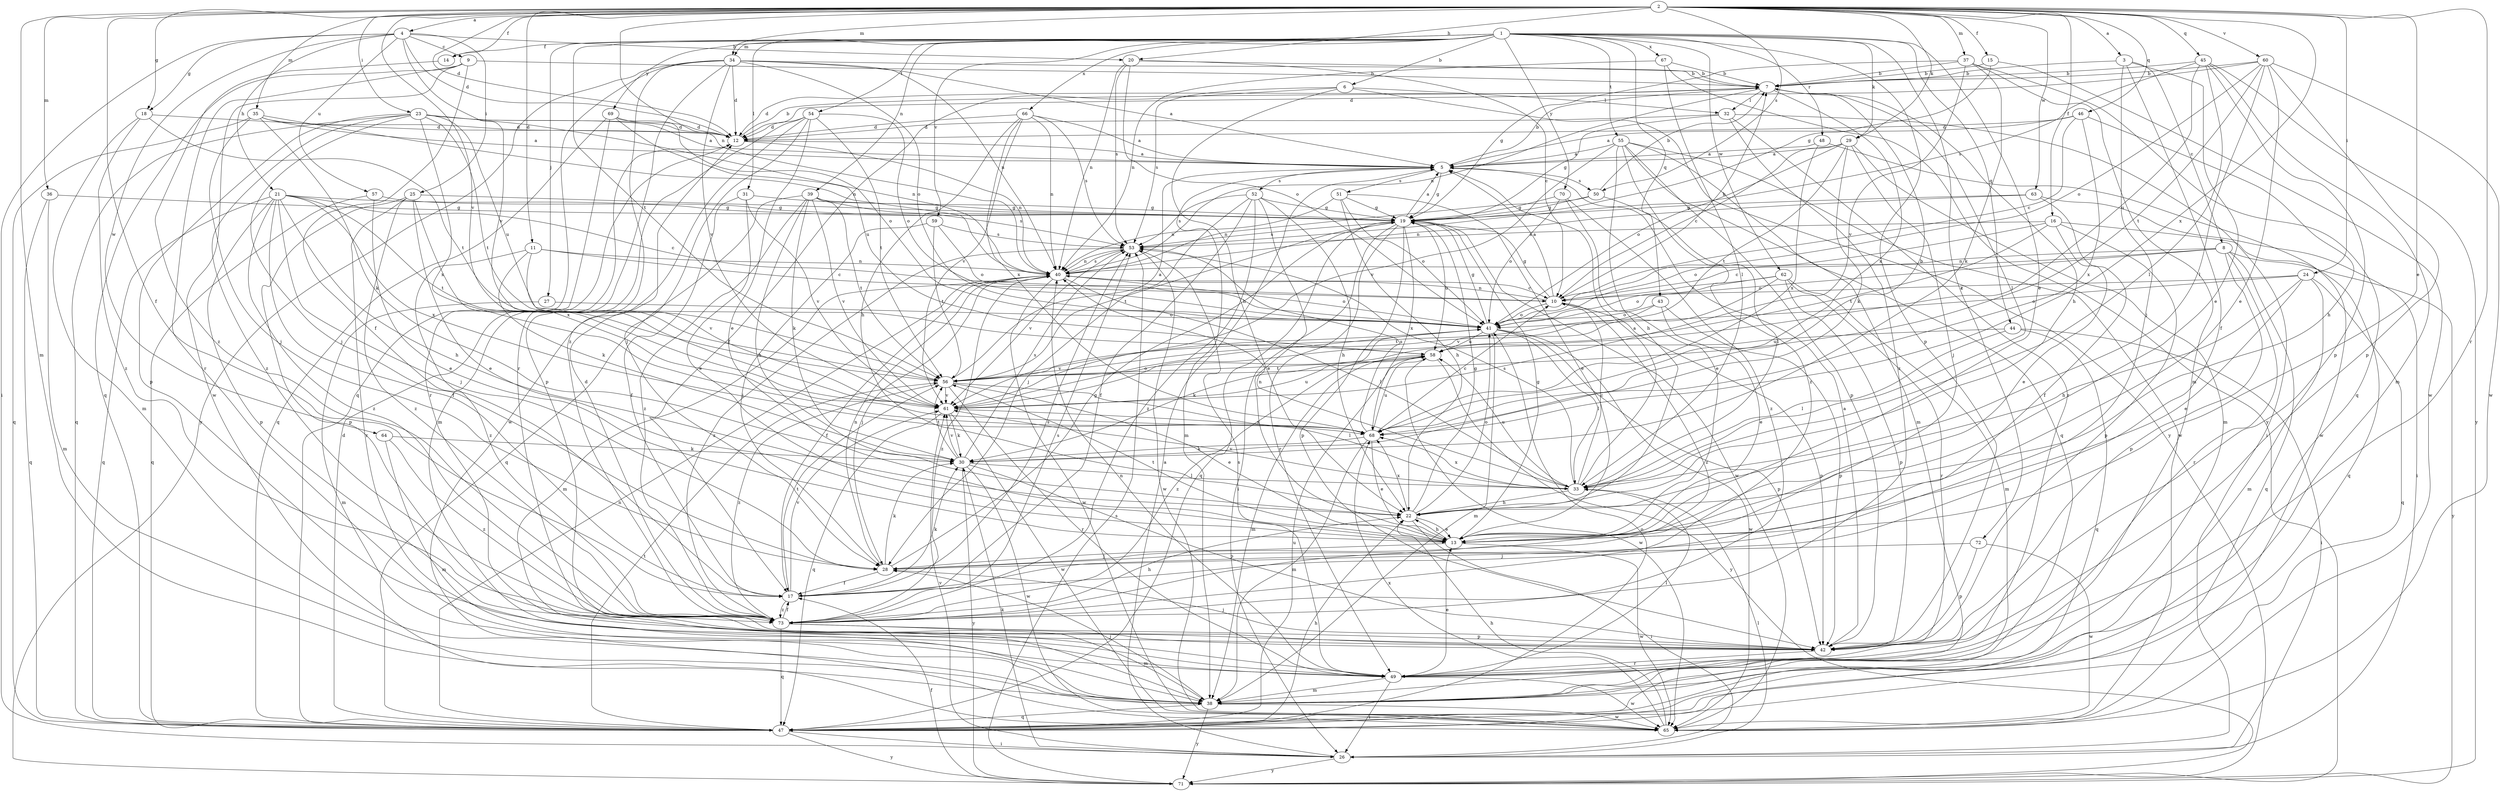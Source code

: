 strict digraph  {
	2 -> 3 [label=a];
	2 -> 4 [label=a];
	10 -> 5 [label=a];
	12 -> 5 [label=a];
	19 -> 5 [label=a];
	23 -> 5 [label=a];
	26 -> 5 [label=a];
	29 -> 5 [label=a];
	33 -> 5 [label=a];
	34 -> 5 [label=a];
	35 -> 5 [label=a];
	42 -> 5 [label=a];
	46 -> 5 [label=a];
	48 -> 5 [label=a];
	55 -> 5 [label=a];
	56 -> 5 [label=a];
	66 -> 5 [label=a];
	1 -> 6 [label=b];
	3 -> 7 [label=b];
	5 -> 7 [label=b];
	9 -> 7 [label=b];
	10 -> 7 [label=b];
	12 -> 7 [label=b];
	15 -> 7 [label=b];
	20 -> 7 [label=b];
	34 -> 7 [label=b];
	37 -> 7 [label=b];
	45 -> 7 [label=b];
	50 -> 7 [label=b];
	60 -> 7 [label=b];
	67 -> 7 [label=b];
	68 -> 7 [label=b];
	3 -> 8 [label=c];
	4 -> 9 [label=c];
	8 -> 10 [label=c];
	11 -> 10 [label=c];
	20 -> 10 [label=c];
	21 -> 10 [label=c];
	24 -> 10 [label=c];
	29 -> 10 [label=c];
	33 -> 10 [label=c];
	40 -> 10 [label=c];
	46 -> 10 [label=c];
	62 -> 10 [label=c];
	68 -> 10 [label=c];
	2 -> 11 [label=d];
	2 -> 12 [label=d];
	4 -> 12 [label=d];
	7 -> 12 [label=d];
	18 -> 12 [label=d];
	23 -> 12 [label=d];
	32 -> 12 [label=d];
	34 -> 12 [label=d];
	35 -> 12 [label=d];
	46 -> 12 [label=d];
	47 -> 12 [label=d];
	54 -> 12 [label=d];
	60 -> 12 [label=d];
	66 -> 12 [label=d];
	69 -> 12 [label=d];
	73 -> 12 [label=d];
	1 -> 13 [label=e];
	2 -> 13 [label=e];
	3 -> 13 [label=e];
	16 -> 13 [label=e];
	22 -> 13 [label=e];
	24 -> 13 [label=e];
	25 -> 13 [label=e];
	31 -> 13 [label=e];
	43 -> 13 [label=e];
	49 -> 13 [label=e];
	51 -> 13 [label=e];
	52 -> 13 [label=e];
	54 -> 13 [label=e];
	56 -> 13 [label=e];
	57 -> 13 [label=e];
	60 -> 13 [label=e];
	68 -> 13 [label=e];
	70 -> 13 [label=e];
	1 -> 14 [label=f];
	2 -> 14 [label=f];
	2 -> 15 [label=f];
	2 -> 16 [label=f];
	2 -> 17 [label=f];
	3 -> 17 [label=f];
	6 -> 17 [label=f];
	9 -> 17 [label=f];
	21 -> 17 [label=f];
	28 -> 17 [label=f];
	31 -> 17 [label=f];
	40 -> 17 [label=f];
	52 -> 17 [label=f];
	63 -> 17 [label=f];
	71 -> 17 [label=f];
	73 -> 17 [label=f];
	2 -> 18 [label=g];
	4 -> 18 [label=g];
	5 -> 19 [label=g];
	10 -> 19 [label=g];
	13 -> 19 [label=g];
	15 -> 19 [label=g];
	21 -> 19 [label=g];
	22 -> 19 [label=g];
	25 -> 19 [label=g];
	28 -> 19 [label=g];
	31 -> 19 [label=g];
	32 -> 19 [label=g];
	36 -> 19 [label=g];
	37 -> 19 [label=g];
	39 -> 19 [label=g];
	41 -> 19 [label=g];
	50 -> 19 [label=g];
	51 -> 19 [label=g];
	52 -> 19 [label=g];
	57 -> 19 [label=g];
	63 -> 19 [label=g];
	70 -> 19 [label=g];
	2 -> 20 [label=h];
	4 -> 20 [label=h];
	4 -> 21 [label=h];
	6 -> 22 [label=h];
	7 -> 22 [label=h];
	13 -> 22 [label=h];
	21 -> 22 [label=h];
	24 -> 22 [label=h];
	33 -> 22 [label=h];
	39 -> 22 [label=h];
	46 -> 22 [label=h];
	47 -> 22 [label=h];
	51 -> 22 [label=h];
	52 -> 22 [label=h];
	55 -> 22 [label=h];
	65 -> 22 [label=h];
	66 -> 22 [label=h];
	73 -> 22 [label=h];
	2 -> 23 [label=i];
	2 -> 24 [label=i];
	4 -> 25 [label=i];
	4 -> 26 [label=i];
	19 -> 26 [label=i];
	22 -> 26 [label=i];
	32 -> 26 [label=i];
	44 -> 26 [label=i];
	47 -> 26 [label=i];
	49 -> 26 [label=i];
	63 -> 26 [label=i];
	1 -> 27 [label=j];
	3 -> 28 [label=j];
	13 -> 28 [label=j];
	21 -> 28 [label=j];
	23 -> 28 [label=j];
	29 -> 28 [label=j];
	35 -> 28 [label=j];
	38 -> 28 [label=j];
	40 -> 28 [label=j];
	42 -> 28 [label=j];
	52 -> 28 [label=j];
	54 -> 28 [label=j];
	59 -> 28 [label=j];
	72 -> 28 [label=j];
	1 -> 29 [label=k];
	2 -> 29 [label=k];
	11 -> 30 [label=k];
	17 -> 30 [label=k];
	26 -> 30 [label=k];
	28 -> 30 [label=k];
	29 -> 30 [label=k];
	35 -> 30 [label=k];
	37 -> 30 [label=k];
	39 -> 30 [label=k];
	41 -> 30 [label=k];
	61 -> 30 [label=k];
	64 -> 30 [label=k];
	68 -> 30 [label=k];
	1 -> 31 [label=l];
	6 -> 32 [label=l];
	7 -> 32 [label=l];
	7 -> 33 [label=l];
	26 -> 33 [label=l];
	30 -> 33 [label=l];
	40 -> 33 [label=l];
	41 -> 33 [label=l];
	44 -> 33 [label=l];
	45 -> 33 [label=l];
	49 -> 33 [label=l];
	50 -> 33 [label=l];
	56 -> 33 [label=l];
	60 -> 33 [label=l];
	67 -> 33 [label=l];
	1 -> 34 [label=m];
	2 -> 34 [label=m];
	2 -> 35 [label=m];
	2 -> 36 [label=m];
	2 -> 37 [label=m];
	2 -> 38 [label=m];
	5 -> 38 [label=m];
	12 -> 38 [label=m];
	18 -> 38 [label=m];
	24 -> 38 [label=m];
	27 -> 38 [label=m];
	29 -> 38 [label=m];
	36 -> 38 [label=m];
	37 -> 38 [label=m];
	40 -> 38 [label=m];
	41 -> 38 [label=m];
	45 -> 38 [label=m];
	49 -> 38 [label=m];
	55 -> 38 [label=m];
	58 -> 38 [label=m];
	62 -> 38 [label=m];
	64 -> 38 [label=m];
	68 -> 38 [label=m];
	73 -> 38 [label=m];
	1 -> 39 [label=n];
	2 -> 40 [label=n];
	7 -> 40 [label=n];
	8 -> 40 [label=n];
	10 -> 40 [label=n];
	11 -> 40 [label=n];
	12 -> 40 [label=n];
	20 -> 40 [label=n];
	23 -> 40 [label=n];
	28 -> 40 [label=n];
	33 -> 40 [label=n];
	34 -> 40 [label=n];
	35 -> 40 [label=n];
	47 -> 40 [label=n];
	49 -> 40 [label=n];
	50 -> 40 [label=n];
	51 -> 40 [label=n];
	53 -> 40 [label=n];
	63 -> 40 [label=n];
	66 -> 40 [label=n];
	67 -> 40 [label=n];
	8 -> 41 [label=o];
	10 -> 41 [label=o];
	16 -> 41 [label=o];
	20 -> 41 [label=o];
	22 -> 41 [label=o];
	24 -> 41 [label=o];
	27 -> 41 [label=o];
	29 -> 41 [label=o];
	34 -> 41 [label=o];
	40 -> 41 [label=o];
	43 -> 41 [label=o];
	47 -> 41 [label=o];
	51 -> 41 [label=o];
	54 -> 41 [label=o];
	59 -> 41 [label=o];
	60 -> 41 [label=o];
	61 -> 41 [label=o];
	62 -> 41 [label=o];
	69 -> 41 [label=o];
	70 -> 41 [label=o];
	1 -> 42 [label=p];
	8 -> 42 [label=p];
	10 -> 42 [label=p];
	16 -> 42 [label=p];
	19 -> 42 [label=p];
	21 -> 42 [label=p];
	23 -> 42 [label=p];
	25 -> 42 [label=p];
	30 -> 42 [label=p];
	41 -> 42 [label=p];
	43 -> 42 [label=p];
	45 -> 42 [label=p];
	54 -> 42 [label=p];
	55 -> 42 [label=p];
	60 -> 42 [label=p];
	62 -> 42 [label=p];
	72 -> 42 [label=p];
	73 -> 42 [label=p];
	1 -> 43 [label=q];
	1 -> 44 [label=q];
	2 -> 45 [label=q];
	2 -> 46 [label=q];
	8 -> 47 [label=q];
	9 -> 47 [label=q];
	16 -> 47 [label=q];
	19 -> 47 [label=q];
	21 -> 47 [label=q];
	23 -> 47 [label=q];
	24 -> 47 [label=q];
	34 -> 47 [label=q];
	35 -> 47 [label=q];
	36 -> 47 [label=q];
	37 -> 47 [label=q];
	38 -> 47 [label=q];
	39 -> 47 [label=q];
	44 -> 47 [label=q];
	55 -> 47 [label=q];
	57 -> 47 [label=q];
	61 -> 47 [label=q];
	69 -> 47 [label=q];
	73 -> 47 [label=q];
	1 -> 48 [label=r];
	2 -> 49 [label=r];
	8 -> 49 [label=r];
	9 -> 49 [label=r];
	19 -> 49 [label=r];
	25 -> 49 [label=r];
	32 -> 49 [label=r];
	34 -> 49 [label=r];
	42 -> 49 [label=r];
	56 -> 49 [label=r];
	62 -> 49 [label=r];
	69 -> 49 [label=r];
	2 -> 50 [label=s];
	5 -> 50 [label=s];
	5 -> 51 [label=s];
	5 -> 52 [label=s];
	6 -> 53 [label=s];
	16 -> 53 [label=s];
	17 -> 53 [label=s];
	19 -> 53 [label=s];
	20 -> 53 [label=s];
	30 -> 53 [label=s];
	33 -> 53 [label=s];
	39 -> 53 [label=s];
	40 -> 53 [label=s];
	45 -> 53 [label=s];
	49 -> 53 [label=s];
	52 -> 53 [label=s];
	59 -> 53 [label=s];
	66 -> 53 [label=s];
	68 -> 53 [label=s];
	71 -> 53 [label=s];
	73 -> 53 [label=s];
	1 -> 54 [label=t];
	1 -> 55 [label=t];
	1 -> 56 [label=t];
	13 -> 56 [label=t];
	16 -> 56 [label=t];
	17 -> 56 [label=t];
	18 -> 56 [label=t];
	19 -> 56 [label=t];
	21 -> 56 [label=t];
	23 -> 56 [label=t];
	29 -> 56 [label=t];
	30 -> 56 [label=t];
	39 -> 56 [label=t];
	43 -> 56 [label=t];
	47 -> 56 [label=t];
	54 -> 56 [label=t];
	58 -> 56 [label=t];
	59 -> 56 [label=t];
	60 -> 56 [label=t];
	4 -> 57 [label=u];
	19 -> 58 [label=u];
	23 -> 58 [label=u];
	33 -> 58 [label=u];
	41 -> 58 [label=u];
	44 -> 58 [label=u];
	45 -> 58 [label=u];
	47 -> 58 [label=u];
	61 -> 58 [label=u];
	68 -> 58 [label=u];
	69 -> 58 [label=u];
	1 -> 59 [label=v];
	2 -> 60 [label=v];
	2 -> 61 [label=v];
	4 -> 61 [label=v];
	11 -> 61 [label=v];
	17 -> 61 [label=v];
	26 -> 61 [label=v];
	30 -> 61 [label=v];
	31 -> 61 [label=v];
	33 -> 61 [label=v];
	34 -> 61 [label=v];
	37 -> 61 [label=v];
	39 -> 61 [label=v];
	41 -> 61 [label=v];
	53 -> 61 [label=v];
	55 -> 61 [label=v];
	56 -> 61 [label=v];
	62 -> 61 [label=v];
	66 -> 61 [label=v];
	1 -> 62 [label=w];
	2 -> 63 [label=w];
	4 -> 64 [label=w];
	9 -> 65 [label=w];
	13 -> 65 [label=w];
	15 -> 65 [label=w];
	19 -> 65 [label=w];
	30 -> 65 [label=w];
	38 -> 65 [label=w];
	40 -> 65 [label=w];
	41 -> 65 [label=w];
	48 -> 65 [label=w];
	49 -> 65 [label=w];
	53 -> 65 [label=w];
	54 -> 65 [label=w];
	55 -> 65 [label=w];
	58 -> 65 [label=w];
	60 -> 65 [label=w];
	61 -> 65 [label=w];
	72 -> 65 [label=w];
	1 -> 66 [label=x];
	1 -> 67 [label=x];
	2 -> 68 [label=x];
	7 -> 68 [label=x];
	19 -> 68 [label=x];
	21 -> 68 [label=x];
	22 -> 68 [label=x];
	23 -> 68 [label=x];
	25 -> 68 [label=x];
	33 -> 68 [label=x];
	46 -> 68 [label=x];
	48 -> 68 [label=x];
	61 -> 68 [label=x];
	65 -> 68 [label=x];
	66 -> 68 [label=x];
	1 -> 69 [label=y];
	1 -> 70 [label=y];
	6 -> 71 [label=y];
	8 -> 71 [label=y];
	26 -> 71 [label=y];
	30 -> 71 [label=y];
	34 -> 71 [label=y];
	38 -> 71 [label=y];
	45 -> 71 [label=y];
	47 -> 71 [label=y];
	58 -> 71 [label=y];
	67 -> 71 [label=y];
	1 -> 72 [label=z];
	10 -> 73 [label=z];
	11 -> 73 [label=z];
	14 -> 73 [label=z];
	17 -> 73 [label=z];
	18 -> 73 [label=z];
	21 -> 73 [label=z];
	23 -> 73 [label=z];
	25 -> 73 [label=z];
	32 -> 73 [label=z];
	34 -> 73 [label=z];
	39 -> 73 [label=z];
	40 -> 73 [label=z];
	52 -> 73 [label=z];
	53 -> 73 [label=z];
	55 -> 73 [label=z];
	56 -> 73 [label=z];
	58 -> 73 [label=z];
	64 -> 73 [label=z];
	70 -> 73 [label=z];
}

